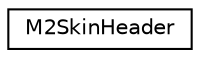 digraph "Graphical Class Hierarchy"
{
  edge [fontname="Helvetica",fontsize="10",labelfontname="Helvetica",labelfontsize="10"];
  node [fontname="Helvetica",fontsize="10",shape=record];
  rankdir="LR";
  Node1 [label="M2SkinHeader",height=0.2,width=0.4,color="black", fillcolor="white", style="filled",URL="$struct_m2_skin_header.html"];
}
